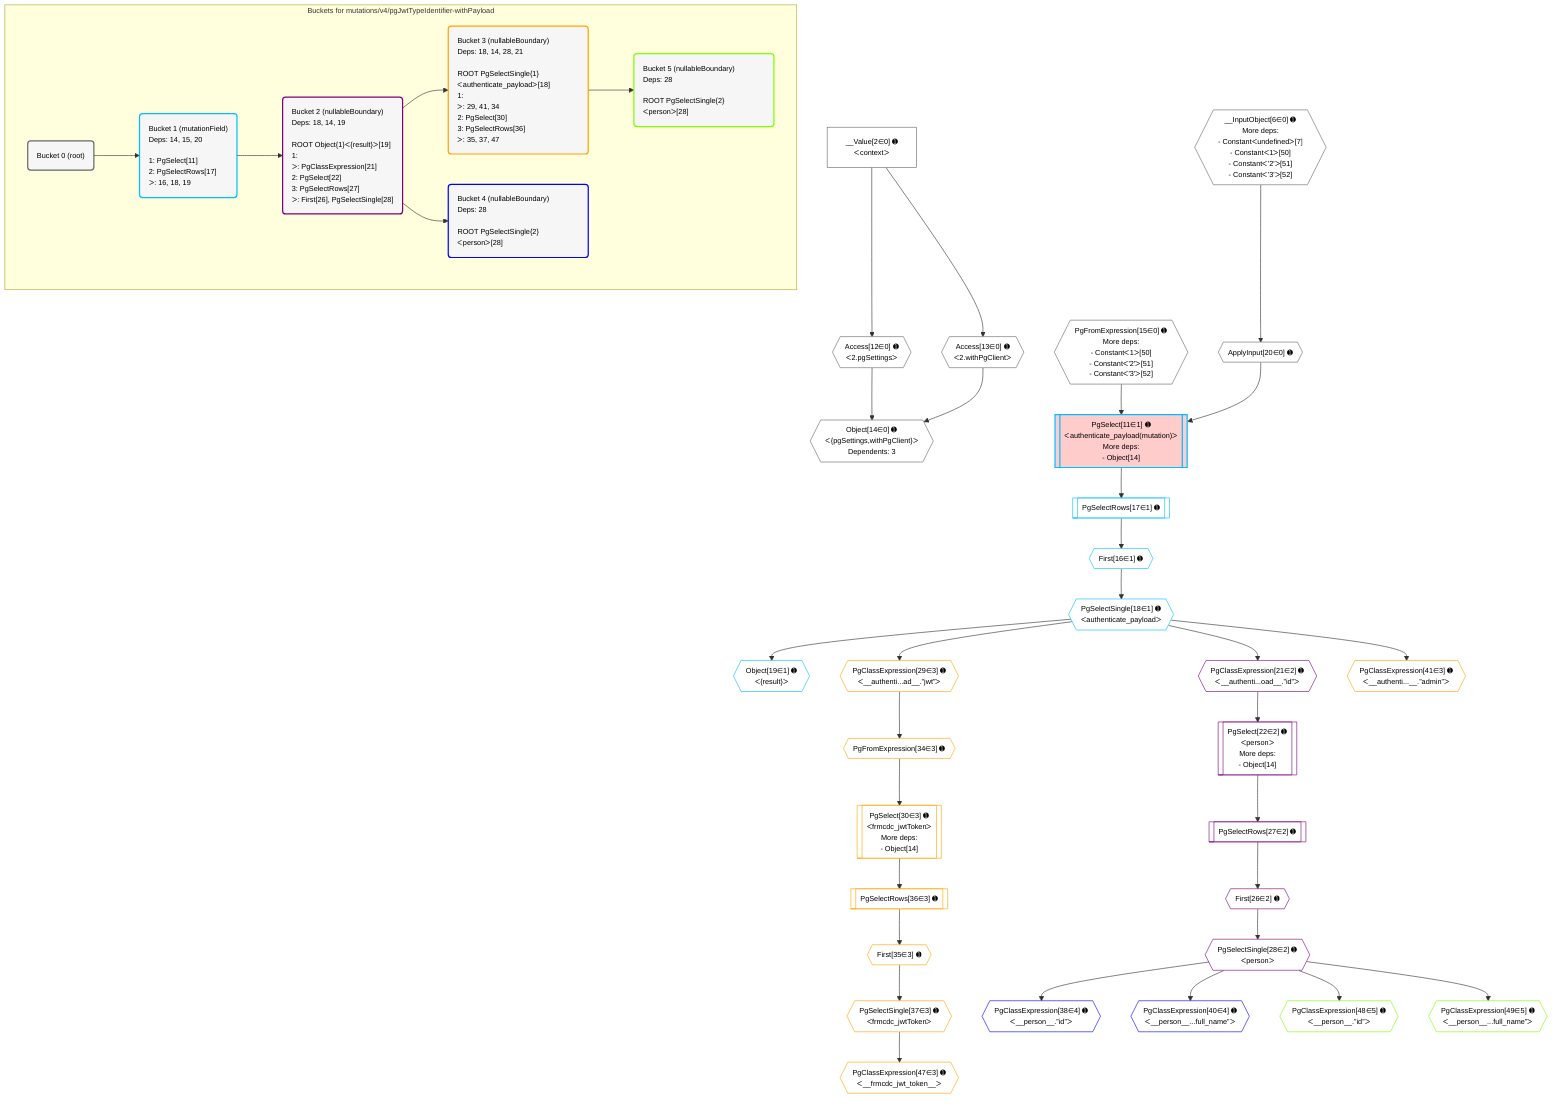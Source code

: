 %%{init: {'themeVariables': { 'fontSize': '12px'}}}%%
graph TD
    classDef path fill:#eee,stroke:#000,color:#000
    classDef plan fill:#fff,stroke-width:1px,color:#000
    classDef itemplan fill:#fff,stroke-width:2px,color:#000
    classDef unbatchedplan fill:#dff,stroke-width:1px,color:#000
    classDef sideeffectplan fill:#fcc,stroke-width:2px,color:#000
    classDef bucket fill:#f6f6f6,color:#000,stroke-width:2px,text-align:left

    subgraph "Buckets for mutations/v4/pgJwtTypeIdentifier-withPayload"
    Bucket0("Bucket 0 (root)"):::bucket
    Bucket1("Bucket 1 (mutationField)<br />Deps: 14, 15, 20<br /><br />1: PgSelect[11]<br />2: PgSelectRows[17]<br />ᐳ: 16, 18, 19"):::bucket
    Bucket2("Bucket 2 (nullableBoundary)<br />Deps: 18, 14, 19<br /><br />ROOT Object{1}ᐸ{result}ᐳ[19]<br />1: <br />ᐳ: PgClassExpression[21]<br />2: PgSelect[22]<br />3: PgSelectRows[27]<br />ᐳ: First[26], PgSelectSingle[28]"):::bucket
    Bucket3("Bucket 3 (nullableBoundary)<br />Deps: 18, 14, 28, 21<br /><br />ROOT PgSelectSingle{1}ᐸauthenticate_payloadᐳ[18]<br />1: <br />ᐳ: 29, 41, 34<br />2: PgSelect[30]<br />3: PgSelectRows[36]<br />ᐳ: 35, 37, 47"):::bucket
    Bucket4("Bucket 4 (nullableBoundary)<br />Deps: 28<br /><br />ROOT PgSelectSingle{2}ᐸpersonᐳ[28]"):::bucket
    Bucket5("Bucket 5 (nullableBoundary)<br />Deps: 28<br /><br />ROOT PgSelectSingle{2}ᐸpersonᐳ[28]"):::bucket
    end
    Bucket0 --> Bucket1
    Bucket1 --> Bucket2
    Bucket2 --> Bucket3 & Bucket4
    Bucket3 --> Bucket5

    %% plan dependencies
    __InputObject6{{"__InputObject[6∈0] ➊<br />More deps:<br />- Constantᐸundefinedᐳ[7]<br />- Constantᐸ1ᐳ[50]<br />- Constantᐸ'2'ᐳ[51]<br />- Constantᐸ'3'ᐳ[52]"}}:::plan
    PgFromExpression15{{"PgFromExpression[15∈0] ➊<br />More deps:<br />- Constantᐸ1ᐳ[50]<br />- Constantᐸ'2'ᐳ[51]<br />- Constantᐸ'3'ᐳ[52]"}}:::plan
    Object14{{"Object[14∈0] ➊<br />ᐸ{pgSettings,withPgClient}ᐳ<br />Dependents: 3"}}:::plan
    Access12{{"Access[12∈0] ➊<br />ᐸ2.pgSettingsᐳ"}}:::plan
    Access13{{"Access[13∈0] ➊<br />ᐸ2.withPgClientᐳ"}}:::plan
    Access12 & Access13 --> Object14
    __Value2["__Value[2∈0] ➊<br />ᐸcontextᐳ"]:::plan
    __Value2 --> Access12
    __Value2 --> Access13
    ApplyInput20{{"ApplyInput[20∈0] ➊"}}:::plan
    __InputObject6 --> ApplyInput20
    PgSelect11[["PgSelect[11∈1] ➊<br />ᐸauthenticate_payload(mutation)ᐳ<br />More deps:<br />- Object[14]"]]:::sideeffectplan
    PgFromExpression15 & ApplyInput20 --> PgSelect11
    First16{{"First[16∈1] ➊"}}:::plan
    PgSelectRows17[["PgSelectRows[17∈1] ➊"]]:::plan
    PgSelectRows17 --> First16
    PgSelect11 --> PgSelectRows17
    PgSelectSingle18{{"PgSelectSingle[18∈1] ➊<br />ᐸauthenticate_payloadᐳ"}}:::plan
    First16 --> PgSelectSingle18
    Object19{{"Object[19∈1] ➊<br />ᐸ{result}ᐳ"}}:::plan
    PgSelectSingle18 --> Object19
    PgSelect22[["PgSelect[22∈2] ➊<br />ᐸpersonᐳ<br />More deps:<br />- Object[14]"]]:::plan
    PgClassExpression21{{"PgClassExpression[21∈2] ➊<br />ᐸ__authenti...oad__.”id”ᐳ"}}:::plan
    PgClassExpression21 --> PgSelect22
    PgSelectSingle18 --> PgClassExpression21
    First26{{"First[26∈2] ➊"}}:::plan
    PgSelectRows27[["PgSelectRows[27∈2] ➊"]]:::plan
    PgSelectRows27 --> First26
    PgSelect22 --> PgSelectRows27
    PgSelectSingle28{{"PgSelectSingle[28∈2] ➊<br />ᐸpersonᐳ"}}:::plan
    First26 --> PgSelectSingle28
    PgSelect30[["PgSelect[30∈3] ➊<br />ᐸfrmcdc_jwtTokenᐳ<br />More deps:<br />- Object[14]"]]:::plan
    PgFromExpression34{{"PgFromExpression[34∈3] ➊"}}:::plan
    PgFromExpression34 --> PgSelect30
    PgClassExpression29{{"PgClassExpression[29∈3] ➊<br />ᐸ__authenti...ad__.”jwt”ᐳ"}}:::plan
    PgSelectSingle18 --> PgClassExpression29
    PgClassExpression29 --> PgFromExpression34
    First35{{"First[35∈3] ➊"}}:::plan
    PgSelectRows36[["PgSelectRows[36∈3] ➊"]]:::plan
    PgSelectRows36 --> First35
    PgSelect30 --> PgSelectRows36
    PgSelectSingle37{{"PgSelectSingle[37∈3] ➊<br />ᐸfrmcdc_jwtTokenᐳ"}}:::plan
    First35 --> PgSelectSingle37
    PgClassExpression41{{"PgClassExpression[41∈3] ➊<br />ᐸ__authenti...__.”admin”ᐳ"}}:::plan
    PgSelectSingle18 --> PgClassExpression41
    PgClassExpression47{{"PgClassExpression[47∈3] ➊<br />ᐸ__frmcdc_jwt_token__ᐳ"}}:::plan
    PgSelectSingle37 --> PgClassExpression47
    PgClassExpression38{{"PgClassExpression[38∈4] ➊<br />ᐸ__person__.”id”ᐳ"}}:::plan
    PgSelectSingle28 --> PgClassExpression38
    PgClassExpression40{{"PgClassExpression[40∈4] ➊<br />ᐸ__person__...full_name”ᐳ"}}:::plan
    PgSelectSingle28 --> PgClassExpression40
    PgClassExpression48{{"PgClassExpression[48∈5] ➊<br />ᐸ__person__.”id”ᐳ"}}:::plan
    PgSelectSingle28 --> PgClassExpression48
    PgClassExpression49{{"PgClassExpression[49∈5] ➊<br />ᐸ__person__...full_name”ᐳ"}}:::plan
    PgSelectSingle28 --> PgClassExpression49

    %% define steps
    classDef bucket0 stroke:#696969
    class Bucket0,__Value2,__InputObject6,Access12,Access13,Object14,PgFromExpression15,ApplyInput20 bucket0
    classDef bucket1 stroke:#00bfff
    class Bucket1,PgSelect11,First16,PgSelectRows17,PgSelectSingle18,Object19 bucket1
    classDef bucket2 stroke:#7f007f
    class Bucket2,PgClassExpression21,PgSelect22,First26,PgSelectRows27,PgSelectSingle28 bucket2
    classDef bucket3 stroke:#ffa500
    class Bucket3,PgClassExpression29,PgSelect30,PgFromExpression34,First35,PgSelectRows36,PgSelectSingle37,PgClassExpression41,PgClassExpression47 bucket3
    classDef bucket4 stroke:#0000ff
    class Bucket4,PgClassExpression38,PgClassExpression40 bucket4
    classDef bucket5 stroke:#7fff00
    class Bucket5,PgClassExpression48,PgClassExpression49 bucket5